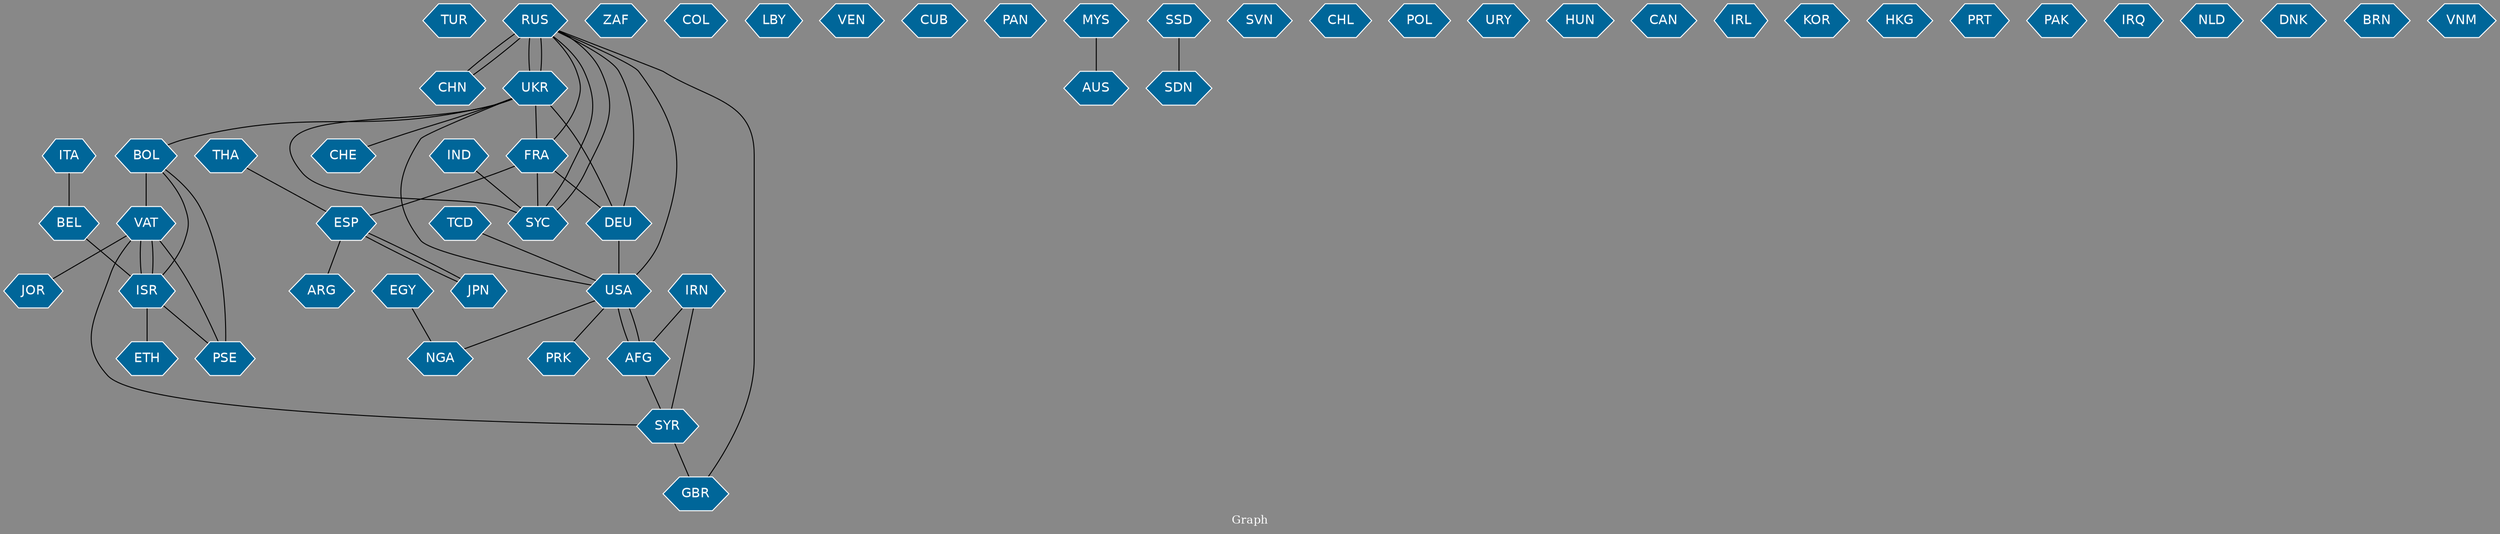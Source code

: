 // Countries together in item graph
graph {
	graph [bgcolor="#888888" fontcolor=white fontsize=12 label="Graph" outputorder=edgesfirst overlap=prism]
	node [color=white fillcolor="#006699" fontcolor=white fontname=Helvetica shape=hexagon style=filled]
	edge [arrowhead=open color=black fontcolor=white fontname=Courier fontsize=12]
		TUR [label=TUR]
		NGA [label=NGA]
		CHN [label=CHN]
		TCD [label=TCD]
		USA [label=USA]
		UKR [label=UKR]
		FRA [label=FRA]
		DEU [label=DEU]
		RUS [label=RUS]
		THA [label=THA]
		VAT [label=VAT]
		ITA [label=ITA]
		BEL [label=BEL]
		SYC [label=SYC]
		ISR [label=ISR]
		ESP [label=ESP]
		SYR [label=SYR]
		JPN [label=JPN]
		ZAF [label=ZAF]
		CHE [label=CHE]
		COL [label=COL]
		BOL [label=BOL]
		GBR [label=GBR]
		ARG [label=ARG]
		LBY [label=LBY]
		VEN [label=VEN]
		PSE [label=PSE]
		CUB [label=CUB]
		IND [label=IND]
		PAN [label=PAN]
		AUS [label=AUS]
		SDN [label=SDN]
		EGY [label=EGY]
		SVN [label=SVN]
		IRN [label=IRN]
		SSD [label=SSD]
		ETH [label=ETH]
		AFG [label=AFG]
		CHL [label=CHL]
		POL [label=POL]
		URY [label=URY]
		HUN [label=HUN]
		JOR [label=JOR]
		CAN [label=CAN]
		PRK [label=PRK]
		IRL [label=IRL]
		KOR [label=KOR]
		HKG [label=HKG]
		PRT [label=PRT]
		PAK [label=PAK]
		MYS [label=MYS]
		IRQ [label=IRQ]
		NLD [label=NLD]
		DNK [label=DNK]
		BRN [label=BRN]
		VNM [label=VNM]
			ISR -- ETH [weight=1]
			BEL -- ISR [weight=1]
			AFG -- SYR [weight=1]
			UKR -- FRA [weight=1]
			UKR -- DEU [weight=2]
			ISR -- PSE [weight=3]
			USA -- AFG [weight=1]
			UKR -- RUS [weight=9]
			VAT -- JOR [weight=1]
			BOL -- VAT [weight=2]
			RUS -- SYC [weight=1]
			EGY -- NGA [weight=1]
			ESP -- ARG [weight=1]
			RUS -- GBR [weight=1]
			VAT -- SYR [weight=1]
			JPN -- ESP [weight=1]
			SYC -- RUS [weight=1]
			ISR -- VAT [weight=2]
			USA -- NGA [weight=1]
			DEU -- RUS [weight=2]
			BOL -- ISR [weight=1]
			UKR -- BOL [weight=1]
			TCD -- USA [weight=1]
			CHN -- RUS [weight=1]
			AFG -- USA [weight=1]
			PSE -- VAT [weight=1]
			RUS -- USA [weight=1]
			DEU -- USA [weight=3]
			RUS -- UKR [weight=10]
			ITA -- BEL [weight=2]
			FRA -- RUS [weight=1]
			IRN -- AFG [weight=1]
			BOL -- PSE [weight=1]
			IND -- SYC [weight=1]
			UKR -- SYC [weight=2]
			FRA -- ESP [weight=1]
			UKR -- USA [weight=1]
			MYS -- AUS [weight=1]
			FRA -- SYC [weight=1]
			IRN -- SYR [weight=1]
			ESP -- JPN [weight=1]
			SYR -- GBR [weight=1]
			SSD -- SDN [weight=1]
			FRA -- DEU [weight=1]
			RUS -- CHN [weight=1]
			UKR -- CHE [weight=1]
			THA -- ESP [weight=1]
			VAT -- ISR [weight=1]
			USA -- PRK [weight=1]
}